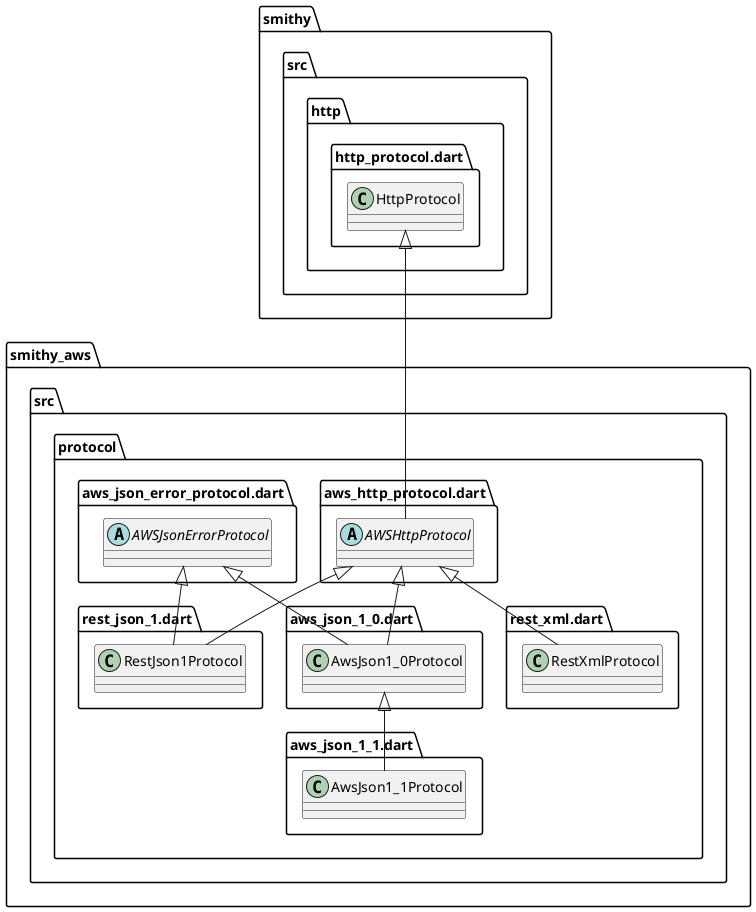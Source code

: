 @startuml
set namespaceSeparator ::

class "smithy_aws::src::protocol::rest_json_1.dart::RestJson1Protocol" {
}

"smithy_aws::src::protocol::aws_http_protocol.dart::AWSHttpProtocol" <|-- "smithy_aws::src::protocol::rest_json_1.dart::RestJson1Protocol"
"smithy_aws::src::protocol::aws_json_error_protocol.dart::AWSJsonErrorProtocol" <|-- "smithy_aws::src::protocol::rest_json_1.dart::RestJson1Protocol"

class "smithy_aws::src::protocol::aws_json_1_1.dart::AwsJson1_1Protocol" {
}

"smithy_aws::src::protocol::aws_json_1_0.dart::AwsJson1_0Protocol" <|-- "smithy_aws::src::protocol::aws_json_1_1.dart::AwsJson1_1Protocol"

abstract class "smithy_aws::src::protocol::aws_http_protocol.dart::AWSHttpProtocol" {
}

"smithy::src::http::http_protocol.dart::HttpProtocol" <|-- "smithy_aws::src::protocol::aws_http_protocol.dart::AWSHttpProtocol"

class "smithy_aws::src::protocol::rest_xml.dart::RestXmlProtocol" {
}

"smithy_aws::src::protocol::aws_http_protocol.dart::AWSHttpProtocol" <|-- "smithy_aws::src::protocol::rest_xml.dart::RestXmlProtocol"

class "smithy_aws::src::protocol::aws_json_1_0.dart::AwsJson1_0Protocol" {
}

"smithy_aws::src::protocol::aws_http_protocol.dart::AWSHttpProtocol" <|-- "smithy_aws::src::protocol::aws_json_1_0.dart::AwsJson1_0Protocol"
"smithy_aws::src::protocol::aws_json_error_protocol.dart::AWSJsonErrorProtocol" <|-- "smithy_aws::src::protocol::aws_json_1_0.dart::AwsJson1_0Protocol"

abstract class "smithy_aws::src::protocol::aws_json_error_protocol.dart::AWSJsonErrorProtocol" {
}


@enduml